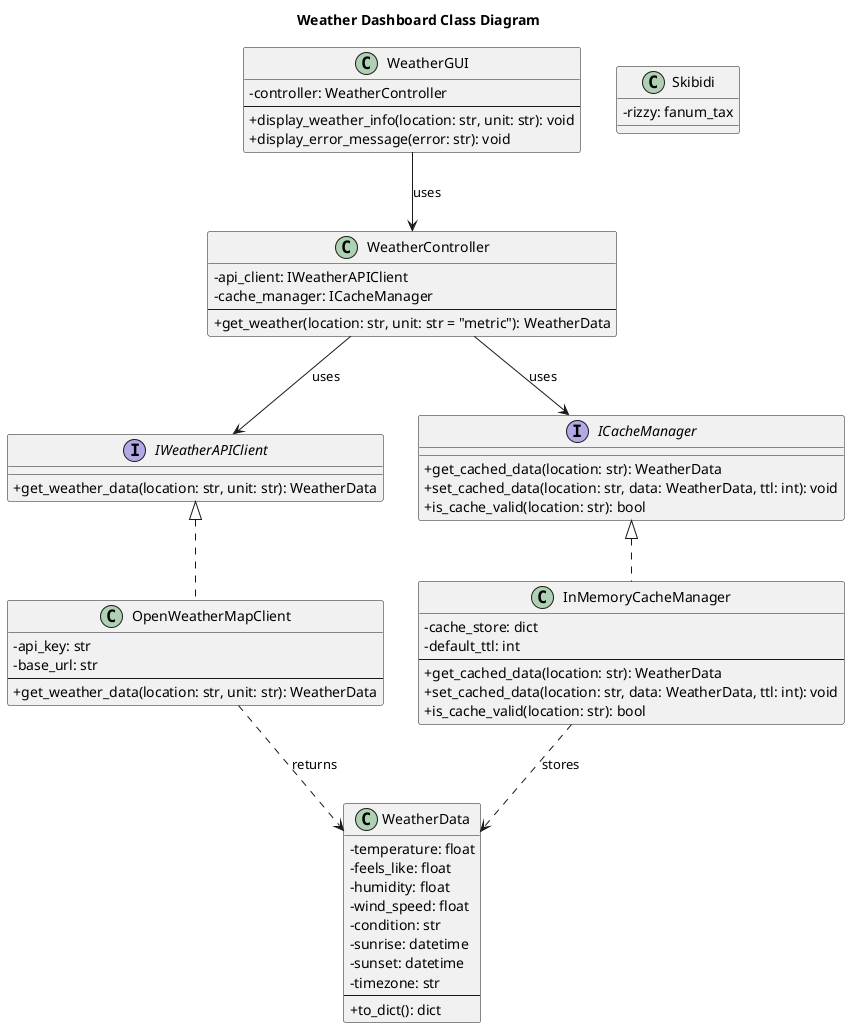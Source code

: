 @startuml

skinparam classAttributeIconSize 0

title Weather Dashboard Class Diagram

' Interfaces/abstract classes
interface IWeatherAPIClient {
  + get_weather_data(location: str, unit: str): WeatherData
}

interface ICacheManager {
  + get_cached_data(location: str): WeatherData
  + set_cached_data(location: str, data: WeatherData, ttl: int): void
  + is_cache_valid(location: str): bool
}
class Skibidi{
    - rizzy: fanum_tax
}
' Data Model for weather
class WeatherData {
  - temperature: float
  - feels_like: float
  - humidity: float
  - wind_speed: float
  - condition: str
  - sunrise: datetime
  - sunset: datetime
  - timezone: str
  --
  + to_dict(): dict
}

' Concrete class for API client
class OpenWeatherMapClient implements IWeatherAPIClient {
  - api_key: str
  - base_url: str
  --
  + get_weather_data(location: str, unit: str): WeatherData
}

' Concrete class for cache management
class InMemoryCacheManager implements ICacheManager {
  - cache_store: dict
  - default_ttl: int
  --
  + get_cached_data(location: str): WeatherData
  + set_cached_data(location: str, data: WeatherData, ttl: int): void
  + is_cache_valid(location: str): bool
}

' Controller (the "brain" of the application)
class WeatherController {
  - api_client: IWeatherAPIClient
  - cache_manager: ICacheManager
  --
  + get_weather(location: str, unit: str = "metric"): WeatherData
}

' GUI / Web Frontend
class WeatherGUI {
  - controller: WeatherController
  --
  + display_weather_info(location: str, unit: str): void
  + display_error_message(error: str): void
}

' Relationships
WeatherController --> IWeatherAPIClient : uses
WeatherController --> ICacheManager : uses
WeatherGUI --> WeatherController : uses
OpenWeatherMapClient ..> WeatherData : returns
InMemoryCacheManager ..> WeatherData : stores
@enduml
